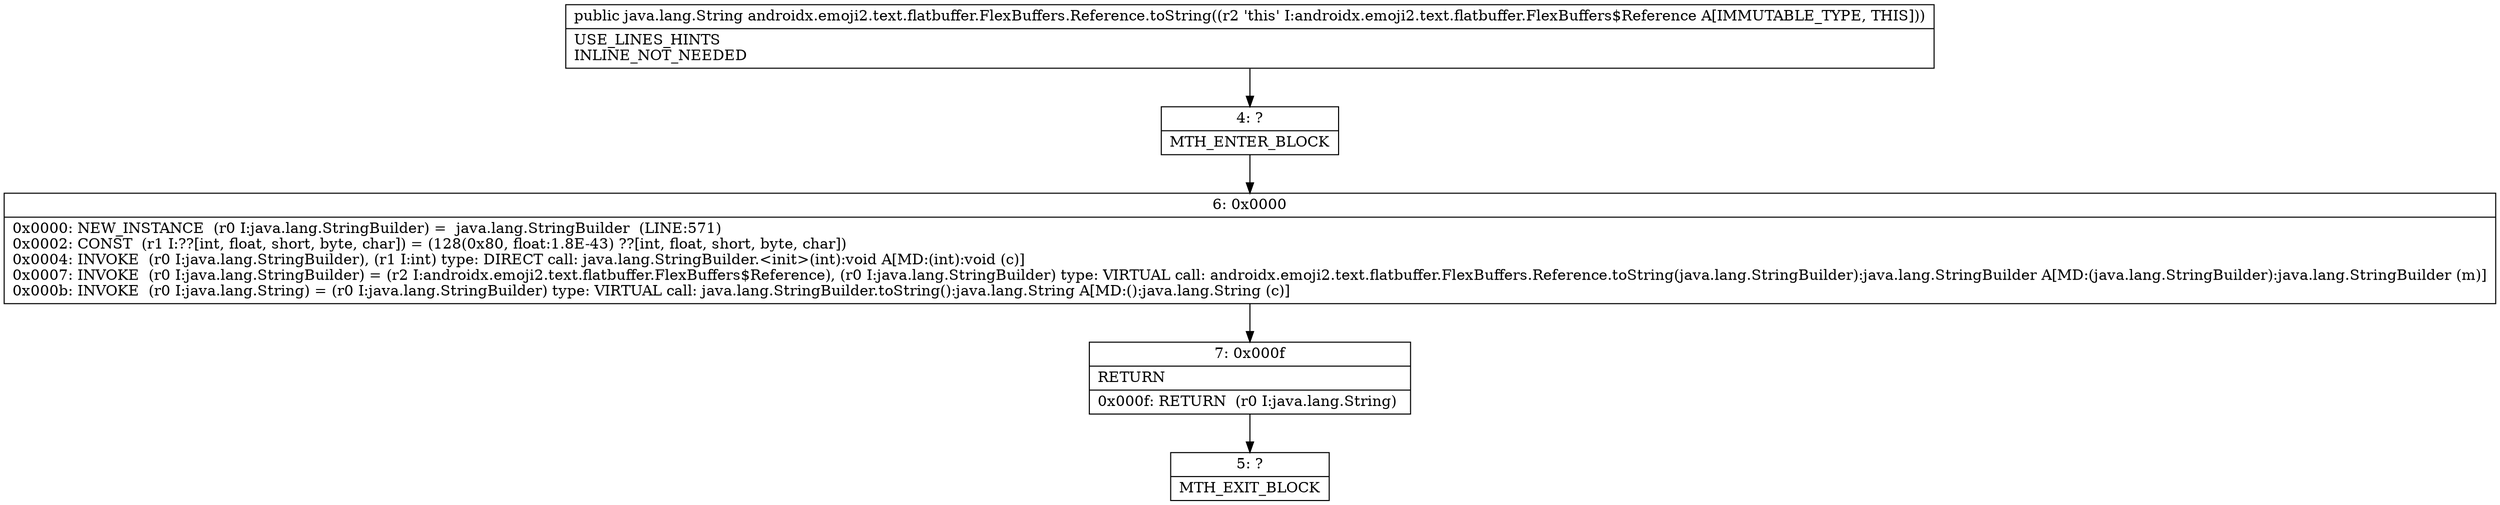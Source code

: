 digraph "CFG forandroidx.emoji2.text.flatbuffer.FlexBuffers.Reference.toString()Ljava\/lang\/String;" {
Node_4 [shape=record,label="{4\:\ ?|MTH_ENTER_BLOCK\l}"];
Node_6 [shape=record,label="{6\:\ 0x0000|0x0000: NEW_INSTANCE  (r0 I:java.lang.StringBuilder) =  java.lang.StringBuilder  (LINE:571)\l0x0002: CONST  (r1 I:??[int, float, short, byte, char]) = (128(0x80, float:1.8E\-43) ??[int, float, short, byte, char]) \l0x0004: INVOKE  (r0 I:java.lang.StringBuilder), (r1 I:int) type: DIRECT call: java.lang.StringBuilder.\<init\>(int):void A[MD:(int):void (c)]\l0x0007: INVOKE  (r0 I:java.lang.StringBuilder) = (r2 I:androidx.emoji2.text.flatbuffer.FlexBuffers$Reference), (r0 I:java.lang.StringBuilder) type: VIRTUAL call: androidx.emoji2.text.flatbuffer.FlexBuffers.Reference.toString(java.lang.StringBuilder):java.lang.StringBuilder A[MD:(java.lang.StringBuilder):java.lang.StringBuilder (m)]\l0x000b: INVOKE  (r0 I:java.lang.String) = (r0 I:java.lang.StringBuilder) type: VIRTUAL call: java.lang.StringBuilder.toString():java.lang.String A[MD:():java.lang.String (c)]\l}"];
Node_7 [shape=record,label="{7\:\ 0x000f|RETURN\l|0x000f: RETURN  (r0 I:java.lang.String) \l}"];
Node_5 [shape=record,label="{5\:\ ?|MTH_EXIT_BLOCK\l}"];
MethodNode[shape=record,label="{public java.lang.String androidx.emoji2.text.flatbuffer.FlexBuffers.Reference.toString((r2 'this' I:androidx.emoji2.text.flatbuffer.FlexBuffers$Reference A[IMMUTABLE_TYPE, THIS]))  | USE_LINES_HINTS\lINLINE_NOT_NEEDED\l}"];
MethodNode -> Node_4;Node_4 -> Node_6;
Node_6 -> Node_7;
Node_7 -> Node_5;
}

